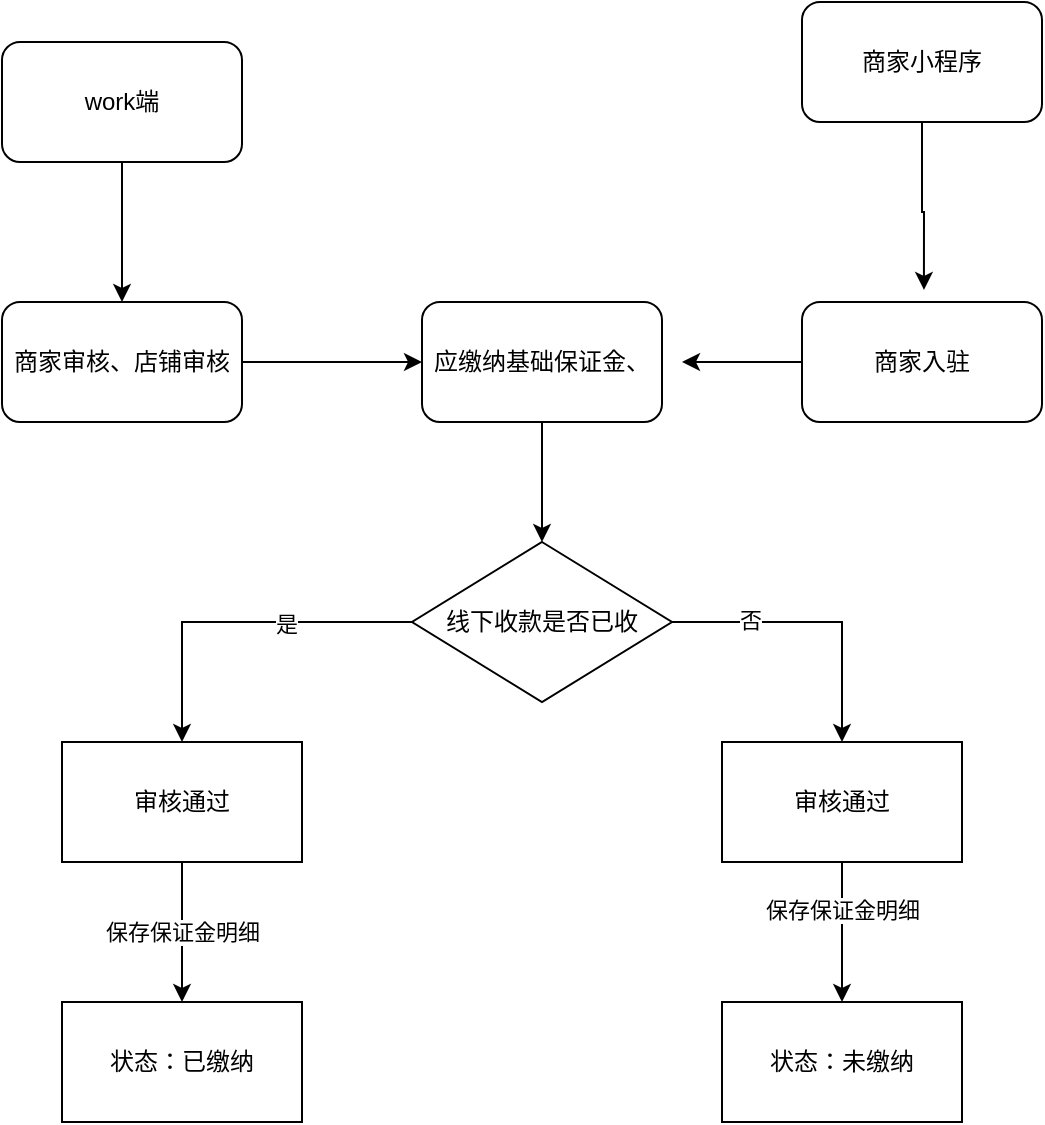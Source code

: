 <mxfile version="20.6.2" type="github">
  <diagram id="NA4BKqEWUt-a89zvymNg" name="第 1 页">
    <mxGraphModel dx="1223" dy="983" grid="1" gridSize="10" guides="1" tooltips="1" connect="1" arrows="1" fold="1" page="0" pageScale="1" pageWidth="827" pageHeight="1169" math="0" shadow="0">
      <root>
        <mxCell id="0" />
        <mxCell id="1" parent="0" />
        <mxCell id="Y1J3zVxvZXF6_qakw0I8-3" value="" style="edgeStyle=orthogonalEdgeStyle;rounded=0;orthogonalLoop=1;jettySize=auto;html=1;" edge="1" parent="1" source="Y1J3zVxvZXF6_qakw0I8-1" target="Y1J3zVxvZXF6_qakw0I8-2">
          <mxGeometry relative="1" as="geometry" />
        </mxCell>
        <mxCell id="Y1J3zVxvZXF6_qakw0I8-1" value="商家审核、店铺审核" style="rounded=1;whiteSpace=wrap;html=1;" vertex="1" parent="1">
          <mxGeometry x="70" y="50" width="120" height="60" as="geometry" />
        </mxCell>
        <mxCell id="Y1J3zVxvZXF6_qakw0I8-10" style="edgeStyle=orthogonalEdgeStyle;rounded=0;orthogonalLoop=1;jettySize=auto;html=1;" edge="1" parent="1" source="Y1J3zVxvZXF6_qakw0I8-2">
          <mxGeometry relative="1" as="geometry">
            <mxPoint x="340" y="170" as="targetPoint" />
          </mxGeometry>
        </mxCell>
        <mxCell id="Y1J3zVxvZXF6_qakw0I8-2" value="应缴纳基础保证金、&lt;br&gt;" style="whiteSpace=wrap;html=1;rounded=1;" vertex="1" parent="1">
          <mxGeometry x="280" y="50" width="120" height="60" as="geometry" />
        </mxCell>
        <mxCell id="Y1J3zVxvZXF6_qakw0I8-12" value="" style="edgeStyle=orthogonalEdgeStyle;rounded=0;orthogonalLoop=1;jettySize=auto;html=1;" edge="1" parent="1" source="Y1J3zVxvZXF6_qakw0I8-9" target="Y1J3zVxvZXF6_qakw0I8-11">
          <mxGeometry relative="1" as="geometry" />
        </mxCell>
        <mxCell id="Y1J3zVxvZXF6_qakw0I8-13" value="是" style="edgeLabel;html=1;align=center;verticalAlign=middle;resizable=0;points=[];" vertex="1" connectable="0" parent="Y1J3zVxvZXF6_qakw0I8-12">
          <mxGeometry x="-0.275" y="1" relative="1" as="geometry">
            <mxPoint as="offset" />
          </mxGeometry>
        </mxCell>
        <mxCell id="Y1J3zVxvZXF6_qakw0I8-14" style="edgeStyle=orthogonalEdgeStyle;rounded=0;orthogonalLoop=1;jettySize=auto;html=1;entryX=0.5;entryY=0;entryDx=0;entryDy=0;" edge="1" parent="1" source="Y1J3zVxvZXF6_qakw0I8-9" target="Y1J3zVxvZXF6_qakw0I8-15">
          <mxGeometry relative="1" as="geometry">
            <mxPoint x="480" y="210" as="targetPoint" />
          </mxGeometry>
        </mxCell>
        <mxCell id="Y1J3zVxvZXF6_qakw0I8-16" value="否" style="edgeLabel;html=1;align=center;verticalAlign=middle;resizable=0;points=[];" vertex="1" connectable="0" parent="Y1J3zVxvZXF6_qakw0I8-14">
          <mxGeometry x="-0.468" y="1" relative="1" as="geometry">
            <mxPoint as="offset" />
          </mxGeometry>
        </mxCell>
        <mxCell id="Y1J3zVxvZXF6_qakw0I8-9" value="线下收款是否已收" style="rhombus;whiteSpace=wrap;html=1;" vertex="1" parent="1">
          <mxGeometry x="275" y="170" width="130" height="80" as="geometry" />
        </mxCell>
        <mxCell id="Y1J3zVxvZXF6_qakw0I8-19" value="保存保证金明细" style="edgeStyle=orthogonalEdgeStyle;rounded=0;orthogonalLoop=1;jettySize=auto;html=1;entryX=0.5;entryY=0;entryDx=0;entryDy=0;" edge="1" parent="1" source="Y1J3zVxvZXF6_qakw0I8-11" target="Y1J3zVxvZXF6_qakw0I8-18">
          <mxGeometry relative="1" as="geometry" />
        </mxCell>
        <mxCell id="Y1J3zVxvZXF6_qakw0I8-11" value="审核通过" style="whiteSpace=wrap;html=1;" vertex="1" parent="1">
          <mxGeometry x="100" y="270" width="120" height="60" as="geometry" />
        </mxCell>
        <mxCell id="Y1J3zVxvZXF6_qakw0I8-21" value="" style="edgeStyle=orthogonalEdgeStyle;rounded=0;orthogonalLoop=1;jettySize=auto;html=1;" edge="1" parent="1" source="Y1J3zVxvZXF6_qakw0I8-15" target="Y1J3zVxvZXF6_qakw0I8-20">
          <mxGeometry relative="1" as="geometry" />
        </mxCell>
        <mxCell id="Y1J3zVxvZXF6_qakw0I8-22" value="保存保证金明细" style="edgeLabel;html=1;align=center;verticalAlign=middle;resizable=0;points=[];" vertex="1" connectable="0" parent="Y1J3zVxvZXF6_qakw0I8-21">
          <mxGeometry x="-0.328" relative="1" as="geometry">
            <mxPoint as="offset" />
          </mxGeometry>
        </mxCell>
        <mxCell id="Y1J3zVxvZXF6_qakw0I8-15" value="审核通过" style="rounded=0;whiteSpace=wrap;html=1;" vertex="1" parent="1">
          <mxGeometry x="430" y="270" width="120" height="60" as="geometry" />
        </mxCell>
        <mxCell id="Y1J3zVxvZXF6_qakw0I8-18" value="状态：已缴纳" style="whiteSpace=wrap;html=1;" vertex="1" parent="1">
          <mxGeometry x="100" y="400" width="120" height="60" as="geometry" />
        </mxCell>
        <mxCell id="Y1J3zVxvZXF6_qakw0I8-20" value="状态：未缴纳" style="whiteSpace=wrap;html=1;rounded=0;" vertex="1" parent="1">
          <mxGeometry x="430" y="400" width="120" height="60" as="geometry" />
        </mxCell>
        <mxCell id="Y1J3zVxvZXF6_qakw0I8-24" style="edgeStyle=orthogonalEdgeStyle;rounded=0;orthogonalLoop=1;jettySize=auto;html=1;" edge="1" parent="1" source="Y1J3zVxvZXF6_qakw0I8-23" target="Y1J3zVxvZXF6_qakw0I8-1">
          <mxGeometry relative="1" as="geometry" />
        </mxCell>
        <mxCell id="Y1J3zVxvZXF6_qakw0I8-23" value="work端" style="rounded=1;whiteSpace=wrap;html=1;" vertex="1" parent="1">
          <mxGeometry x="70" y="-80" width="120" height="60" as="geometry" />
        </mxCell>
        <mxCell id="Y1J3zVxvZXF6_qakw0I8-30" style="edgeStyle=orthogonalEdgeStyle;rounded=0;orthogonalLoop=1;jettySize=auto;html=1;entryX=0.508;entryY=-0.101;entryDx=0;entryDy=0;entryPerimeter=0;" edge="1" parent="1" source="Y1J3zVxvZXF6_qakw0I8-25" target="Y1J3zVxvZXF6_qakw0I8-26">
          <mxGeometry relative="1" as="geometry" />
        </mxCell>
        <mxCell id="Y1J3zVxvZXF6_qakw0I8-25" value="商家小程序" style="rounded=1;whiteSpace=wrap;html=1;" vertex="1" parent="1">
          <mxGeometry x="470" y="-100" width="120" height="60" as="geometry" />
        </mxCell>
        <mxCell id="Y1J3zVxvZXF6_qakw0I8-29" style="edgeStyle=orthogonalEdgeStyle;rounded=0;orthogonalLoop=1;jettySize=auto;html=1;" edge="1" parent="1" source="Y1J3zVxvZXF6_qakw0I8-26">
          <mxGeometry relative="1" as="geometry">
            <mxPoint x="410" y="80" as="targetPoint" />
          </mxGeometry>
        </mxCell>
        <mxCell id="Y1J3zVxvZXF6_qakw0I8-26" value="商家入驻" style="rounded=1;whiteSpace=wrap;html=1;" vertex="1" parent="1">
          <mxGeometry x="470" y="50" width="120" height="60" as="geometry" />
        </mxCell>
      </root>
    </mxGraphModel>
  </diagram>
</mxfile>
